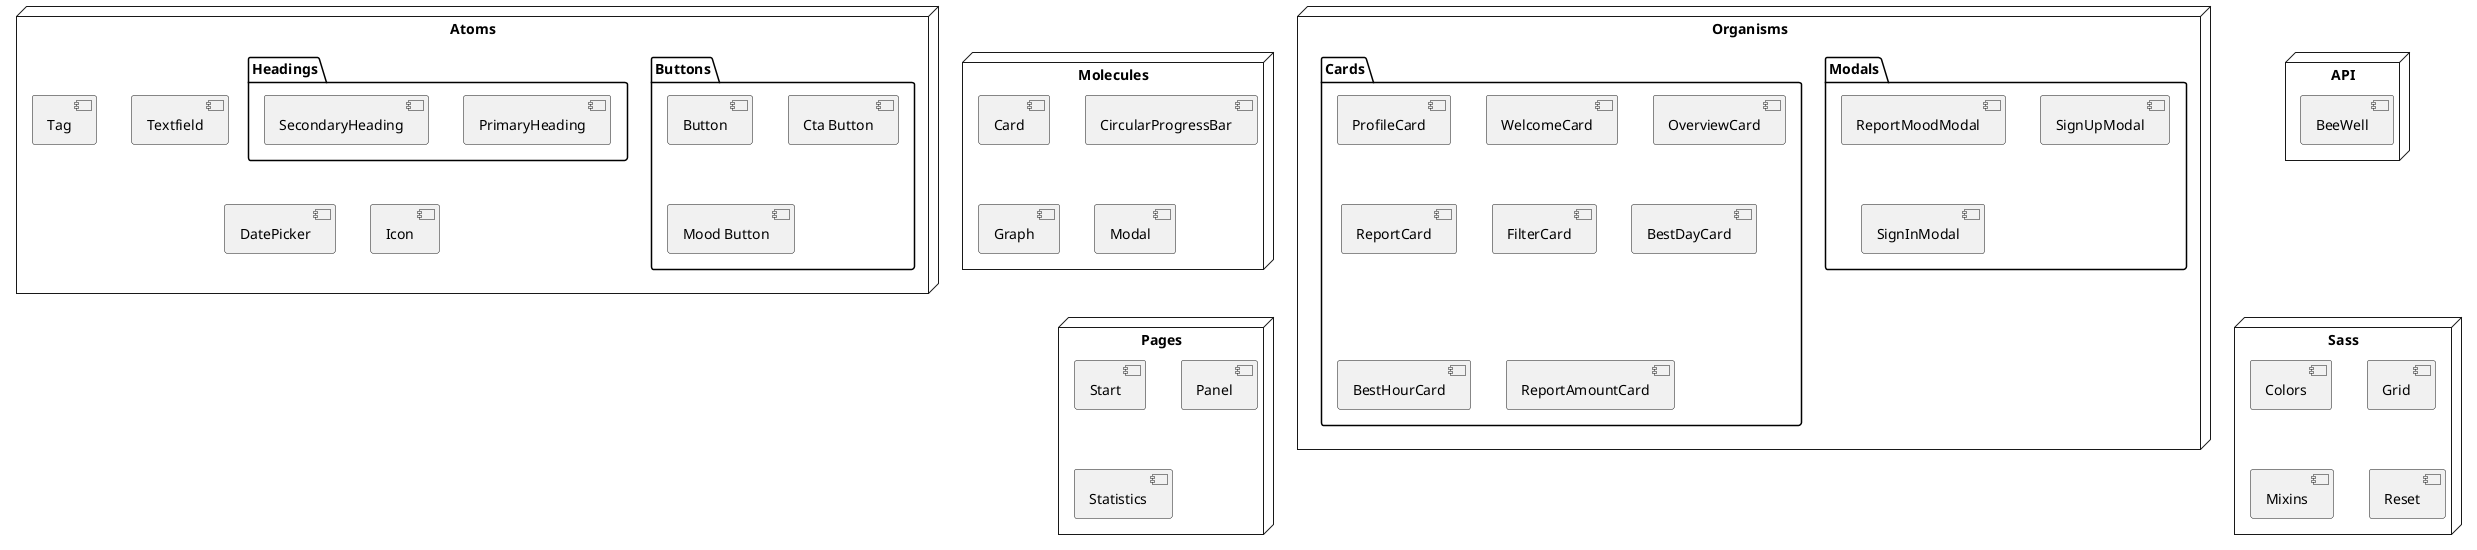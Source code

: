 @startuml
node "Atoms" {
    package "Buttons" {
        [Button]
        [Cta Button]
        [Mood Button]
    }
    package "Headings" {
        [PrimaryHeading]
        [SecondaryHeading]
    }
    [Tag]
    [Textfield]
    [DatePicker]
    [Icon]
}

node "Molecules" {
    [Card]
    [CircularProgressBar]
    [Graph]
    [Modal]
}

node "Organisms" {
    package "Modals" {
        [ReportMoodModal]
        [SignUpModal]
        [SignInModal]
    }
    package "Cards" {
        [ProfileCard]
        [WelcomeCard]
        [OverviewCard]
        [ReportCard]
        [FilterCard]
        [BestDayCard]
        [BestHourCard]
        [ReportAmountCard]
    }
}

node "Pages" {
    [Start]
    [Panel]
    [Statistics]
}

node "Sass" {
    [Colors]
    [Grid]
    [Mixins]
    [Reset]
}

node "API" {
    [BeeWell]
}
@enduml